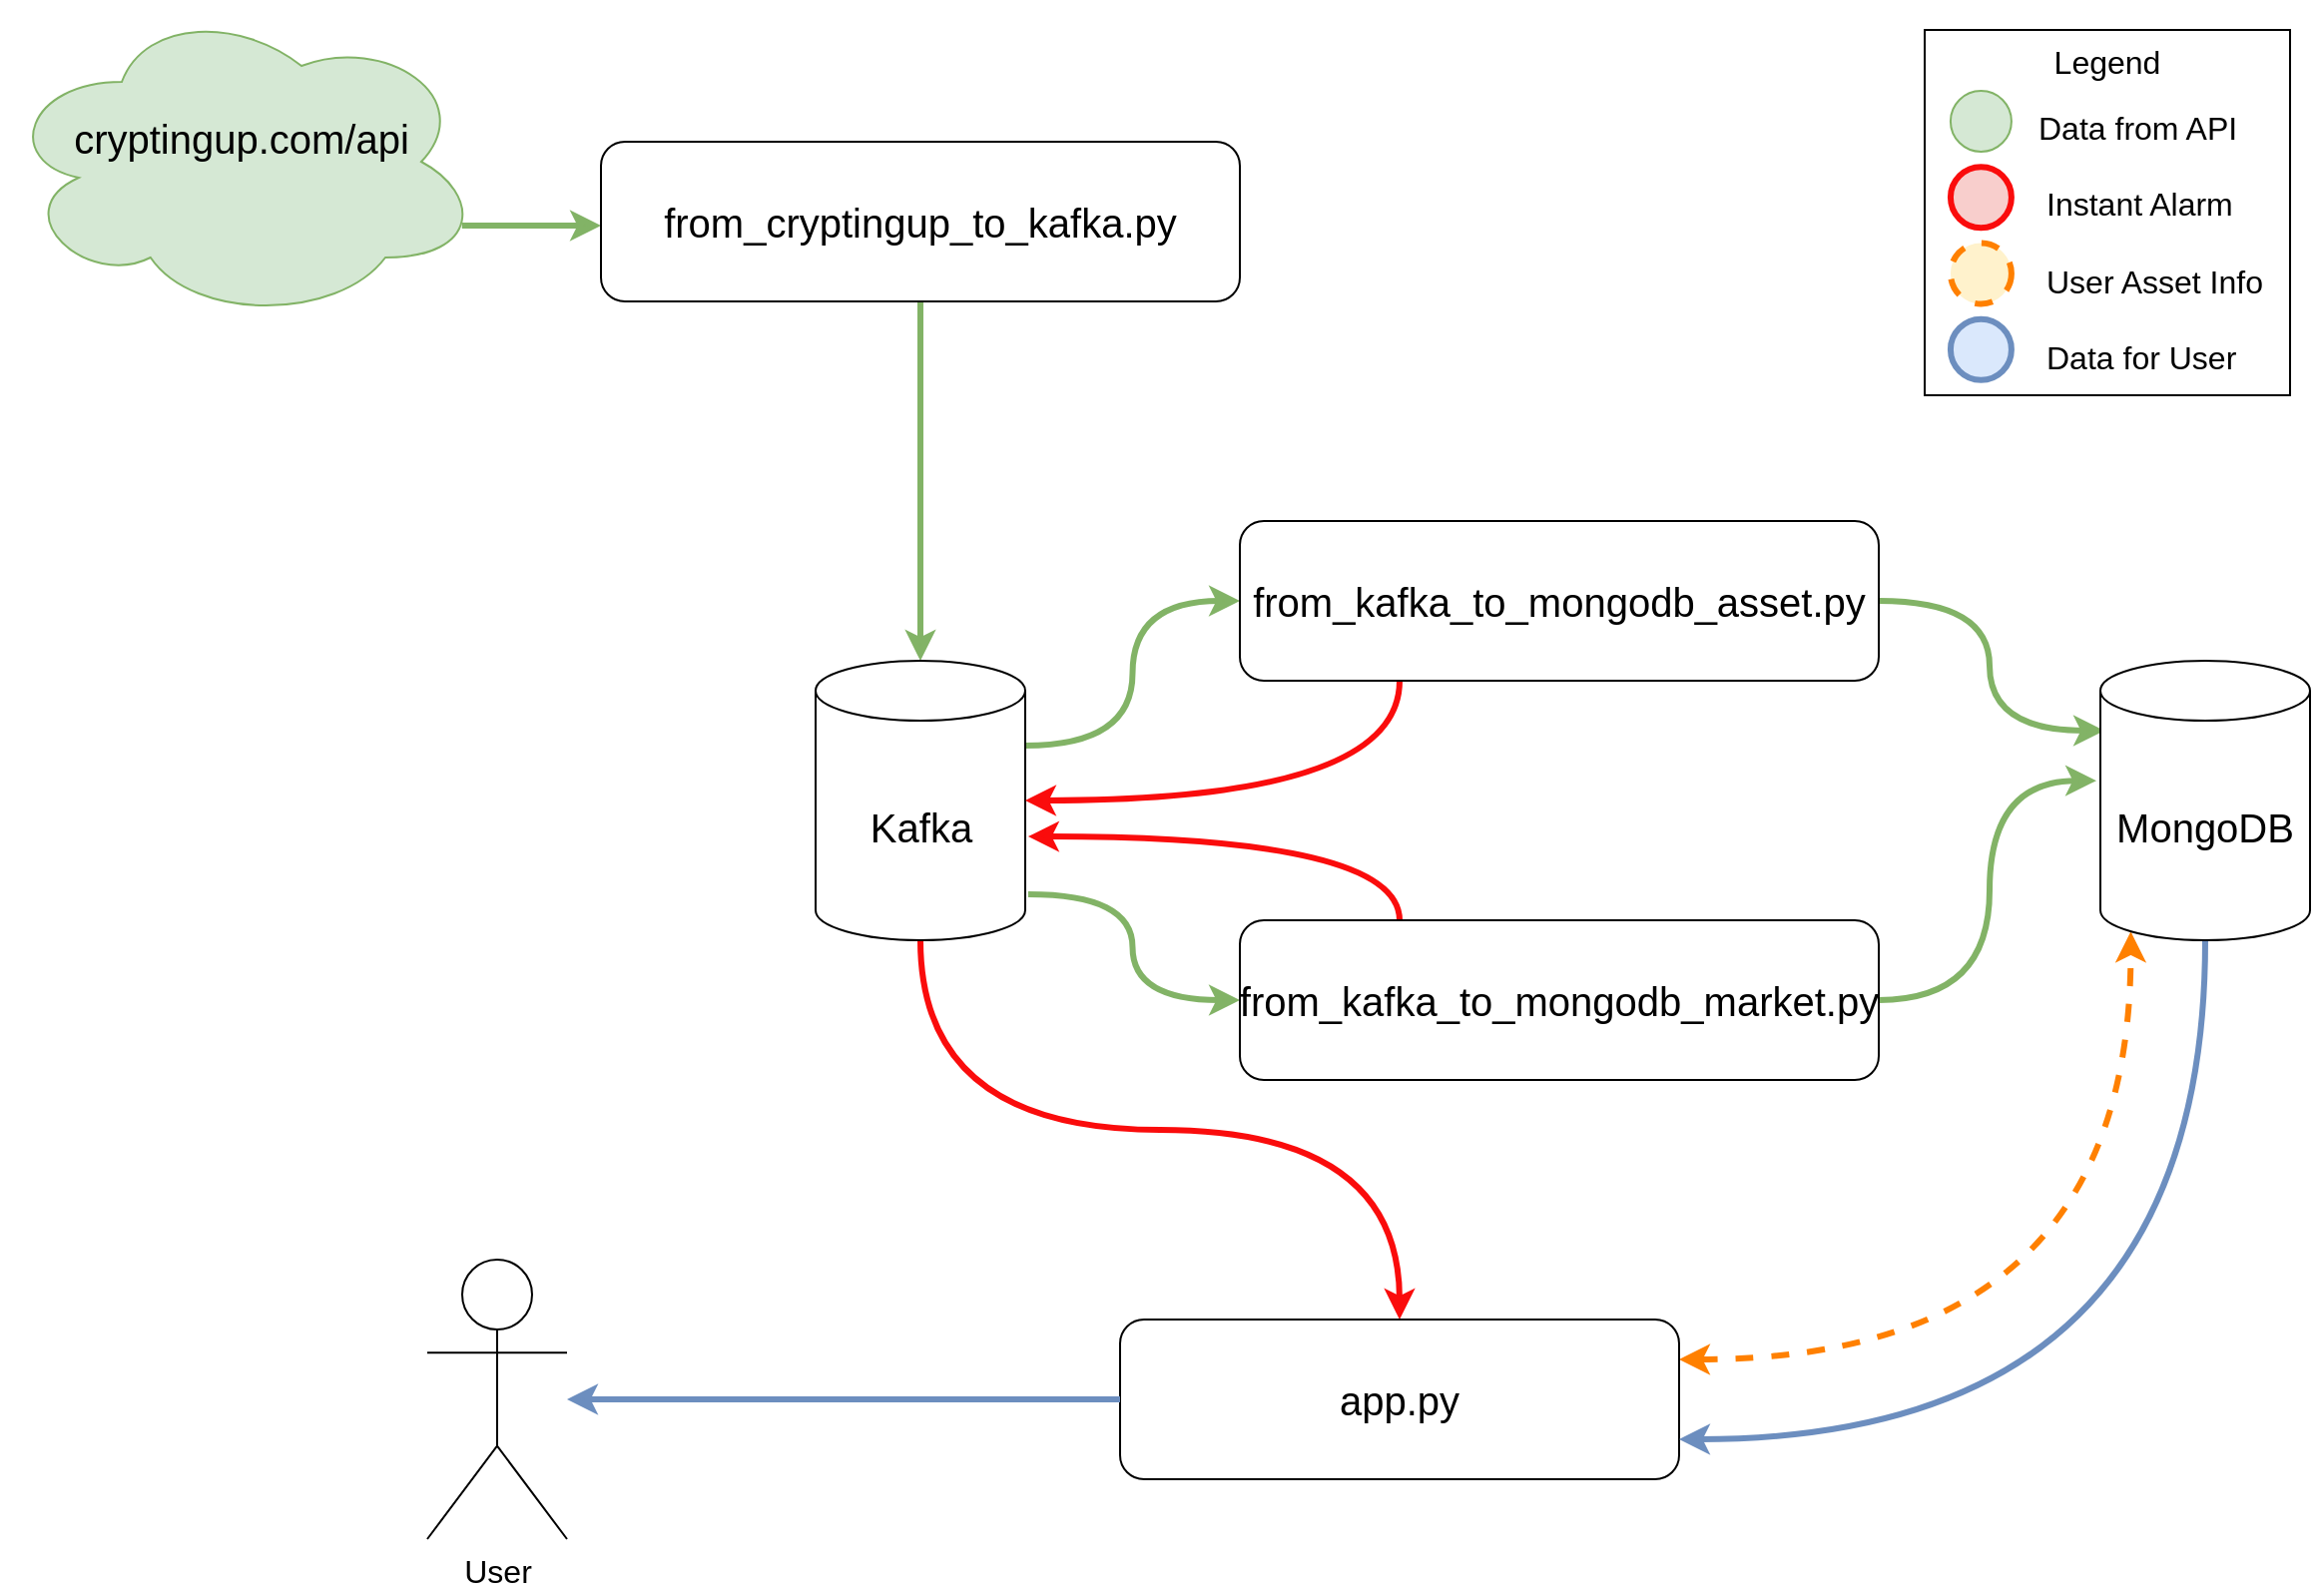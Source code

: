 <mxfile version="15.4.1" type="device"><diagram id="gZGhhJkeVHFgBcHJXRI0" name="Page-1"><mxGraphModel dx="1673" dy="931" grid="1" gridSize="10" guides="1" tooltips="1" connect="1" arrows="1" fold="1" page="1" pageScale="1" pageWidth="1169" pageHeight="827" math="0" shadow="0"><root><mxCell id="0"/><mxCell id="1" parent="0"/><mxCell id="OKblvQ5f7aSnaD9ZQZGU-3" style="edgeStyle=orthogonalEdgeStyle;rounded=0;orthogonalLoop=1;jettySize=auto;html=1;fontSize=20;strokeWidth=3;exitX=0.96;exitY=0.7;exitDx=0;exitDy=0;exitPerimeter=0;fillColor=#d5e8d4;strokeColor=#82b366;" edge="1" parent="1" source="OKblvQ5f7aSnaD9ZQZGU-2" target="OKblvQ5f7aSnaD9ZQZGU-4"><mxGeometry relative="1" as="geometry"><mxPoint x="407" y="136" as="targetPoint"/><Array as="points"><mxPoint x="457" y="118"/><mxPoint x="457" y="118"/></Array></mxGeometry></mxCell><mxCell id="OKblvQ5f7aSnaD9ZQZGU-2" value="&lt;div&gt;cryptingup.com/api&lt;/div&gt;&lt;div&gt;&lt;br&gt;&lt;/div&gt;" style="ellipse;shape=cloud;whiteSpace=wrap;html=1;aspect=fixed;fontSize=20;fillColor=#d5e8d4;strokeColor=#82b366;" vertex="1" parent="1"><mxGeometry x="7" y="6" width="240" height="160" as="geometry"/></mxCell><mxCell id="OKblvQ5f7aSnaD9ZQZGU-21" style="edgeStyle=orthogonalEdgeStyle;rounded=0;orthogonalLoop=1;jettySize=auto;html=1;entryX=0.5;entryY=0;entryDx=0;entryDy=0;entryPerimeter=0;fontSize=20;strokeWidth=3;fillColor=#d5e8d4;strokeColor=#82b366;" edge="1" parent="1" source="OKblvQ5f7aSnaD9ZQZGU-4" target="OKblvQ5f7aSnaD9ZQZGU-20"><mxGeometry relative="1" as="geometry"/></mxCell><mxCell id="OKblvQ5f7aSnaD9ZQZGU-4" value="from_cryptingup_to_kafka.py" style="rounded=1;whiteSpace=wrap;html=1;fontSize=20;" vertex="1" parent="1"><mxGeometry x="307" y="76" width="320" height="80" as="geometry"/></mxCell><mxCell id="OKblvQ5f7aSnaD9ZQZGU-27" style="edgeStyle=orthogonalEdgeStyle;rounded=0;orthogonalLoop=1;jettySize=auto;html=1;entryX=0;entryY=0.5;entryDx=0;entryDy=0;fontSize=20;strokeWidth=3;curved=1;exitX=1;exitY=0;exitDx=0;exitDy=42.5;exitPerimeter=0;fillColor=#d5e8d4;strokeColor=#82b366;" edge="1" parent="1" source="OKblvQ5f7aSnaD9ZQZGU-20" target="OKblvQ5f7aSnaD9ZQZGU-22"><mxGeometry relative="1" as="geometry"/></mxCell><mxCell id="OKblvQ5f7aSnaD9ZQZGU-28" style="edgeStyle=orthogonalEdgeStyle;rounded=0;orthogonalLoop=1;jettySize=auto;html=1;entryX=0;entryY=0.5;entryDx=0;entryDy=0;fontSize=20;strokeWidth=3;curved=1;exitX=1.014;exitY=0.836;exitDx=0;exitDy=0;exitPerimeter=0;fillColor=#d5e8d4;strokeColor=#82b366;" edge="1" parent="1" source="OKblvQ5f7aSnaD9ZQZGU-20" target="OKblvQ5f7aSnaD9ZQZGU-23"><mxGeometry relative="1" as="geometry"/></mxCell><mxCell id="OKblvQ5f7aSnaD9ZQZGU-31" style="edgeStyle=orthogonalEdgeStyle;curved=1;rounded=0;orthogonalLoop=1;jettySize=auto;html=1;entryX=0.5;entryY=0;entryDx=0;entryDy=0;fontSize=20;strokeWidth=3;exitX=0.5;exitY=1;exitDx=0;exitDy=0;exitPerimeter=0;strokeColor=#FA0C0C;fillColor=#f8cecc;" edge="1" parent="1" source="OKblvQ5f7aSnaD9ZQZGU-20" target="OKblvQ5f7aSnaD9ZQZGU-24"><mxGeometry relative="1" as="geometry"/></mxCell><mxCell id="OKblvQ5f7aSnaD9ZQZGU-20" value="Kafka" style="shape=cylinder3;whiteSpace=wrap;html=1;boundedLbl=1;backgroundOutline=1;size=15;fontSize=20;aspect=fixed;" vertex="1" parent="1"><mxGeometry x="414.5" y="336" width="105" height="140" as="geometry"/></mxCell><mxCell id="OKblvQ5f7aSnaD9ZQZGU-29" style="edgeStyle=orthogonalEdgeStyle;curved=1;rounded=0;orthogonalLoop=1;jettySize=auto;html=1;fontSize=20;strokeWidth=3;exitX=0.25;exitY=1;exitDx=0;exitDy=0;fillColor=#f8cecc;strokeColor=#FA0C0C;" edge="1" parent="1" source="OKblvQ5f7aSnaD9ZQZGU-22" target="OKblvQ5f7aSnaD9ZQZGU-20"><mxGeometry relative="1" as="geometry"/></mxCell><mxCell id="OKblvQ5f7aSnaD9ZQZGU-33" style="edgeStyle=orthogonalEdgeStyle;curved=1;rounded=0;orthogonalLoop=1;jettySize=auto;html=1;entryX=0.019;entryY=0.25;entryDx=0;entryDy=0;entryPerimeter=0;fontSize=20;strokeWidth=3;fillColor=#d5e8d4;strokeColor=#82b366;" edge="1" parent="1" source="OKblvQ5f7aSnaD9ZQZGU-22" target="OKblvQ5f7aSnaD9ZQZGU-26"><mxGeometry relative="1" as="geometry"/></mxCell><mxCell id="OKblvQ5f7aSnaD9ZQZGU-22" value="from_kafka_to_mongodb_asset.py" style="rounded=1;whiteSpace=wrap;html=1;fontSize=20;" vertex="1" parent="1"><mxGeometry x="627" y="266" width="320" height="80" as="geometry"/></mxCell><mxCell id="OKblvQ5f7aSnaD9ZQZGU-30" style="edgeStyle=orthogonalEdgeStyle;curved=1;rounded=0;orthogonalLoop=1;jettySize=auto;html=1;entryX=1.014;entryY=0.629;entryDx=0;entryDy=0;entryPerimeter=0;fontSize=20;strokeWidth=3;exitX=0.25;exitY=0;exitDx=0;exitDy=0;strokeColor=#FA0C0C;fillColor=#f8cecc;" edge="1" parent="1" source="OKblvQ5f7aSnaD9ZQZGU-23" target="OKblvQ5f7aSnaD9ZQZGU-20"><mxGeometry relative="1" as="geometry"/></mxCell><mxCell id="OKblvQ5f7aSnaD9ZQZGU-34" style="edgeStyle=orthogonalEdgeStyle;curved=1;rounded=0;orthogonalLoop=1;jettySize=auto;html=1;entryX=-0.019;entryY=0.429;entryDx=0;entryDy=0;entryPerimeter=0;fontSize=20;strokeWidth=3;fillColor=#d5e8d4;strokeColor=#82b366;" edge="1" parent="1" source="OKblvQ5f7aSnaD9ZQZGU-23" target="OKblvQ5f7aSnaD9ZQZGU-26"><mxGeometry relative="1" as="geometry"/></mxCell><mxCell id="OKblvQ5f7aSnaD9ZQZGU-23" value="from_kafka_to_mongodb_market.py" style="rounded=1;whiteSpace=wrap;html=1;fontSize=20;" vertex="1" parent="1"><mxGeometry x="627" y="466" width="320" height="80" as="geometry"/></mxCell><mxCell id="OKblvQ5f7aSnaD9ZQZGU-35" style="edgeStyle=orthogonalEdgeStyle;curved=1;rounded=0;orthogonalLoop=1;jettySize=auto;html=1;entryX=0.145;entryY=1;entryDx=0;entryDy=-4.35;entryPerimeter=0;fontSize=20;strokeColor=#FF8000;strokeWidth=3;exitX=1;exitY=0.25;exitDx=0;exitDy=0;startArrow=classic;startFill=1;fillColor=#fff2cc;shadow=0;dashed=1;" edge="1" parent="1" source="OKblvQ5f7aSnaD9ZQZGU-24" target="OKblvQ5f7aSnaD9ZQZGU-26"><mxGeometry relative="1" as="geometry"/></mxCell><mxCell id="OKblvQ5f7aSnaD9ZQZGU-24" value="app.py" style="rounded=1;whiteSpace=wrap;html=1;fontSize=20;" vertex="1" parent="1"><mxGeometry x="567" y="666" width="280" height="80" as="geometry"/></mxCell><mxCell id="OKblvQ5f7aSnaD9ZQZGU-32" style="edgeStyle=orthogonalEdgeStyle;curved=1;rounded=0;orthogonalLoop=1;jettySize=auto;html=1;entryX=1;entryY=0.75;entryDx=0;entryDy=0;fontSize=20;strokeWidth=3;exitX=0.5;exitY=1;exitDx=0;exitDy=0;exitPerimeter=0;fillColor=#dae8fc;strokeColor=#6c8ebf;" edge="1" parent="1" source="OKblvQ5f7aSnaD9ZQZGU-26" target="OKblvQ5f7aSnaD9ZQZGU-24"><mxGeometry relative="1" as="geometry"/></mxCell><mxCell id="OKblvQ5f7aSnaD9ZQZGU-26" value="MongoDB" style="shape=cylinder3;whiteSpace=wrap;html=1;boundedLbl=1;backgroundOutline=1;size=15;fontSize=20;aspect=fixed;" vertex="1" parent="1"><mxGeometry x="1058" y="336" width="105" height="140" as="geometry"/></mxCell><mxCell id="OKblvQ5f7aSnaD9ZQZGU-45" value="" style="group;aspect=fixed;fontSize=16;" vertex="1" connectable="0" parent="1"><mxGeometry x="970" y="20" width="198.713" height="183" as="geometry"/></mxCell><mxCell id="OKblvQ5f7aSnaD9ZQZGU-37" value="Legend" style="whiteSpace=wrap;html=1;aspect=fixed;fontSize=16;verticalAlign=top;" vertex="1" parent="OKblvQ5f7aSnaD9ZQZGU-45"><mxGeometry width="183" height="183" as="geometry"/></mxCell><mxCell id="OKblvQ5f7aSnaD9ZQZGU-36" value="" style="ellipse;whiteSpace=wrap;html=1;aspect=fixed;fontSize=16;strokeColor=#82b366;fillColor=#d5e8d4;" vertex="1" parent="OKblvQ5f7aSnaD9ZQZGU-45"><mxGeometry x="12.962" y="30.5" width="30.5" height="30.5" as="geometry"/></mxCell><mxCell id="OKblvQ5f7aSnaD9ZQZGU-38" value="Data from API" style="text;html=1;align=left;verticalAlign=middle;resizable=0;points=[];autosize=1;strokeColor=none;fillColor=none;fontSize=16;" vertex="1" parent="OKblvQ5f7aSnaD9ZQZGU-45"><mxGeometry x="54.9" y="39.312" width="120" height="20" as="geometry"/></mxCell><mxCell id="OKblvQ5f7aSnaD9ZQZGU-39" value="" style="ellipse;whiteSpace=wrap;html=1;aspect=fixed;fontSize=16;strokeColor=#FA0C0C;fillColor=#f8cecc;rounded=0;strokeWidth=3;labelBackgroundColor=#ffffff;endArrow=classic;" vertex="1" parent="OKblvQ5f7aSnaD9ZQZGU-45"><mxGeometry x="12.962" y="68.625" width="30.5" height="30.5" as="geometry"/></mxCell><mxCell id="OKblvQ5f7aSnaD9ZQZGU-40" value="Instant Alarm" style="text;html=1;align=left;verticalAlign=middle;resizable=0;points=[];autosize=1;strokeColor=none;fillColor=none;fontSize=16;" vertex="1" parent="OKblvQ5f7aSnaD9ZQZGU-45"><mxGeometry x="58.712" y="77.438" width="110" height="20" as="geometry"/></mxCell><mxCell id="OKblvQ5f7aSnaD9ZQZGU-41" value="" style="ellipse;whiteSpace=wrap;html=1;aspect=fixed;fontSize=16;strokeColor=#FF8000;fillColor=#fff2cc;rounded=0;strokeWidth=3;labelBackgroundColor=#ffffff;endArrow=classic;shadow=0;dashed=1;startFill=1;startArrow=classic;" vertex="1" parent="OKblvQ5f7aSnaD9ZQZGU-45"><mxGeometry x="12.962" y="106.75" width="30.5" height="30.5" as="geometry"/></mxCell><mxCell id="OKblvQ5f7aSnaD9ZQZGU-42" value="User Asset Info" style="text;html=1;align=left;verticalAlign=middle;resizable=0;points=[];autosize=1;strokeColor=none;fillColor=none;fontSize=16;" vertex="1" parent="OKblvQ5f7aSnaD9ZQZGU-45"><mxGeometry x="58.712" y="115.562" width="120" height="20" as="geometry"/></mxCell><mxCell id="OKblvQ5f7aSnaD9ZQZGU-43" value="" style="ellipse;whiteSpace=wrap;html=1;aspect=fixed;fontSize=16;strokeColor=#6c8ebf;fillColor=#dae8fc;rounded=0;strokeWidth=3;labelBackgroundColor=#ffffff;endArrow=classic;" vertex="1" parent="OKblvQ5f7aSnaD9ZQZGU-45"><mxGeometry x="12.962" y="144.875" width="30.5" height="30.5" as="geometry"/></mxCell><mxCell id="OKblvQ5f7aSnaD9ZQZGU-44" value="Data for User" style="text;html=1;align=left;verticalAlign=middle;resizable=0;points=[];autosize=1;strokeColor=none;fillColor=none;fontSize=16;" vertex="1" parent="OKblvQ5f7aSnaD9ZQZGU-45"><mxGeometry x="58.712" y="153.688" width="110" height="20" as="geometry"/></mxCell><mxCell id="OKblvQ5f7aSnaD9ZQZGU-48" value="User" style="shape=umlActor;verticalLabelPosition=bottom;verticalAlign=top;html=1;outlineConnect=0;fontSize=16;fillColor=none;aspect=fixed;" vertex="1" parent="1"><mxGeometry x="220" y="636" width="70" height="140" as="geometry"/></mxCell><mxCell id="OKblvQ5f7aSnaD9ZQZGU-50" style="edgeStyle=orthogonalEdgeStyle;curved=1;rounded=0;orthogonalLoop=1;jettySize=auto;html=1;entryX=0;entryY=0.5;entryDx=0;entryDy=0;fontSize=20;strokeWidth=3;fillColor=#dae8fc;strokeColor=#6c8ebf;startArrow=classic;startFill=1;endArrow=none;endFill=0;" edge="1" parent="1" source="OKblvQ5f7aSnaD9ZQZGU-48" target="OKblvQ5f7aSnaD9ZQZGU-24"><mxGeometry relative="1" as="geometry"><mxPoint x="1120.5" y="486" as="sourcePoint"/><mxPoint x="857" y="736" as="targetPoint"/></mxGeometry></mxCell></root></mxGraphModel></diagram></mxfile>